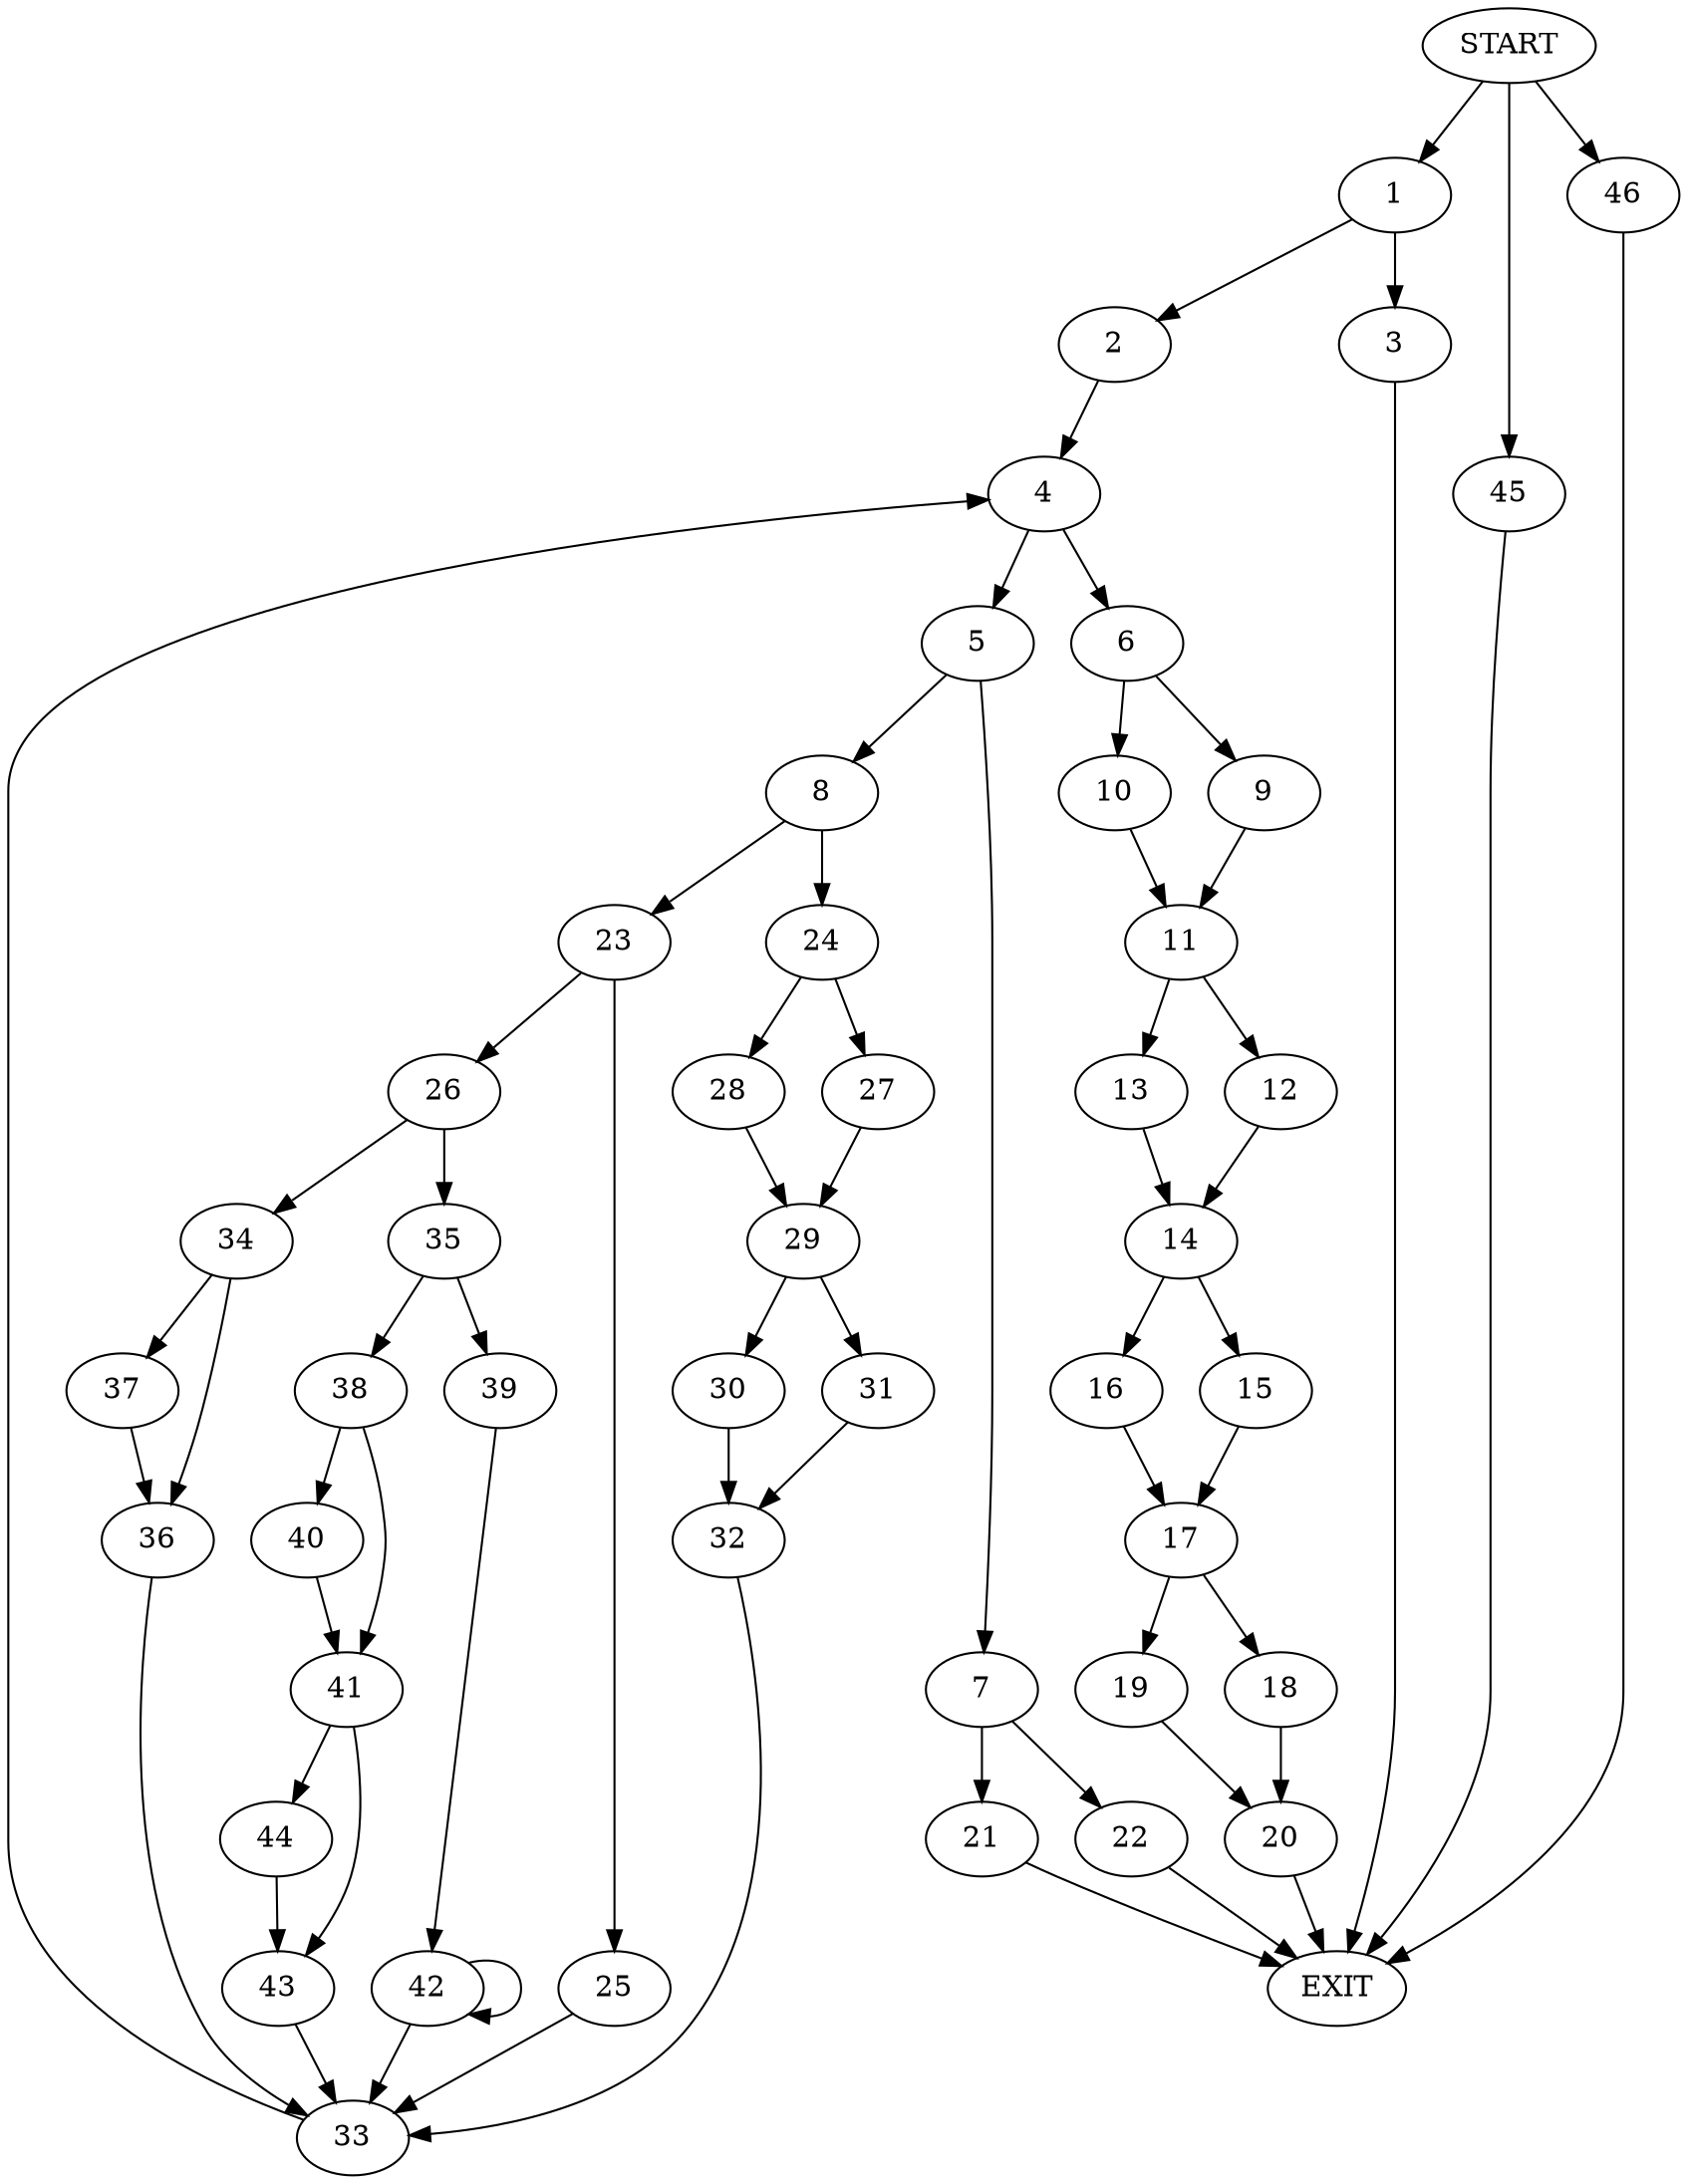 digraph {
0 [label="START"]
47 [label="EXIT"]
0 -> 1
1 -> 2
1 -> 3
3 -> 47
2 -> 4
4 -> 5
4 -> 6
5 -> 7
5 -> 8
6 -> 9
6 -> 10
9 -> 11
10 -> 11
11 -> 12
11 -> 13
12 -> 14
13 -> 14
14 -> 15
14 -> 16
15 -> 17
16 -> 17
17 -> 18
17 -> 19
18 -> 20
19 -> 20
20 -> 47
7 -> 21
7 -> 22
8 -> 23
8 -> 24
23 -> 25
23 -> 26
24 -> 27
24 -> 28
28 -> 29
27 -> 29
29 -> 30
29 -> 31
31 -> 32
30 -> 32
32 -> 33
33 -> 4
25 -> 33
26 -> 34
26 -> 35
34 -> 36
34 -> 37
35 -> 38
35 -> 39
36 -> 33
37 -> 36
38 -> 40
38 -> 41
39 -> 42
41 -> 43
41 -> 44
40 -> 41
43 -> 33
44 -> 43
42 -> 33
42 -> 42
22 -> 47
21 -> 47
0 -> 45
45 -> 47
0 -> 46
46 -> 47
}
